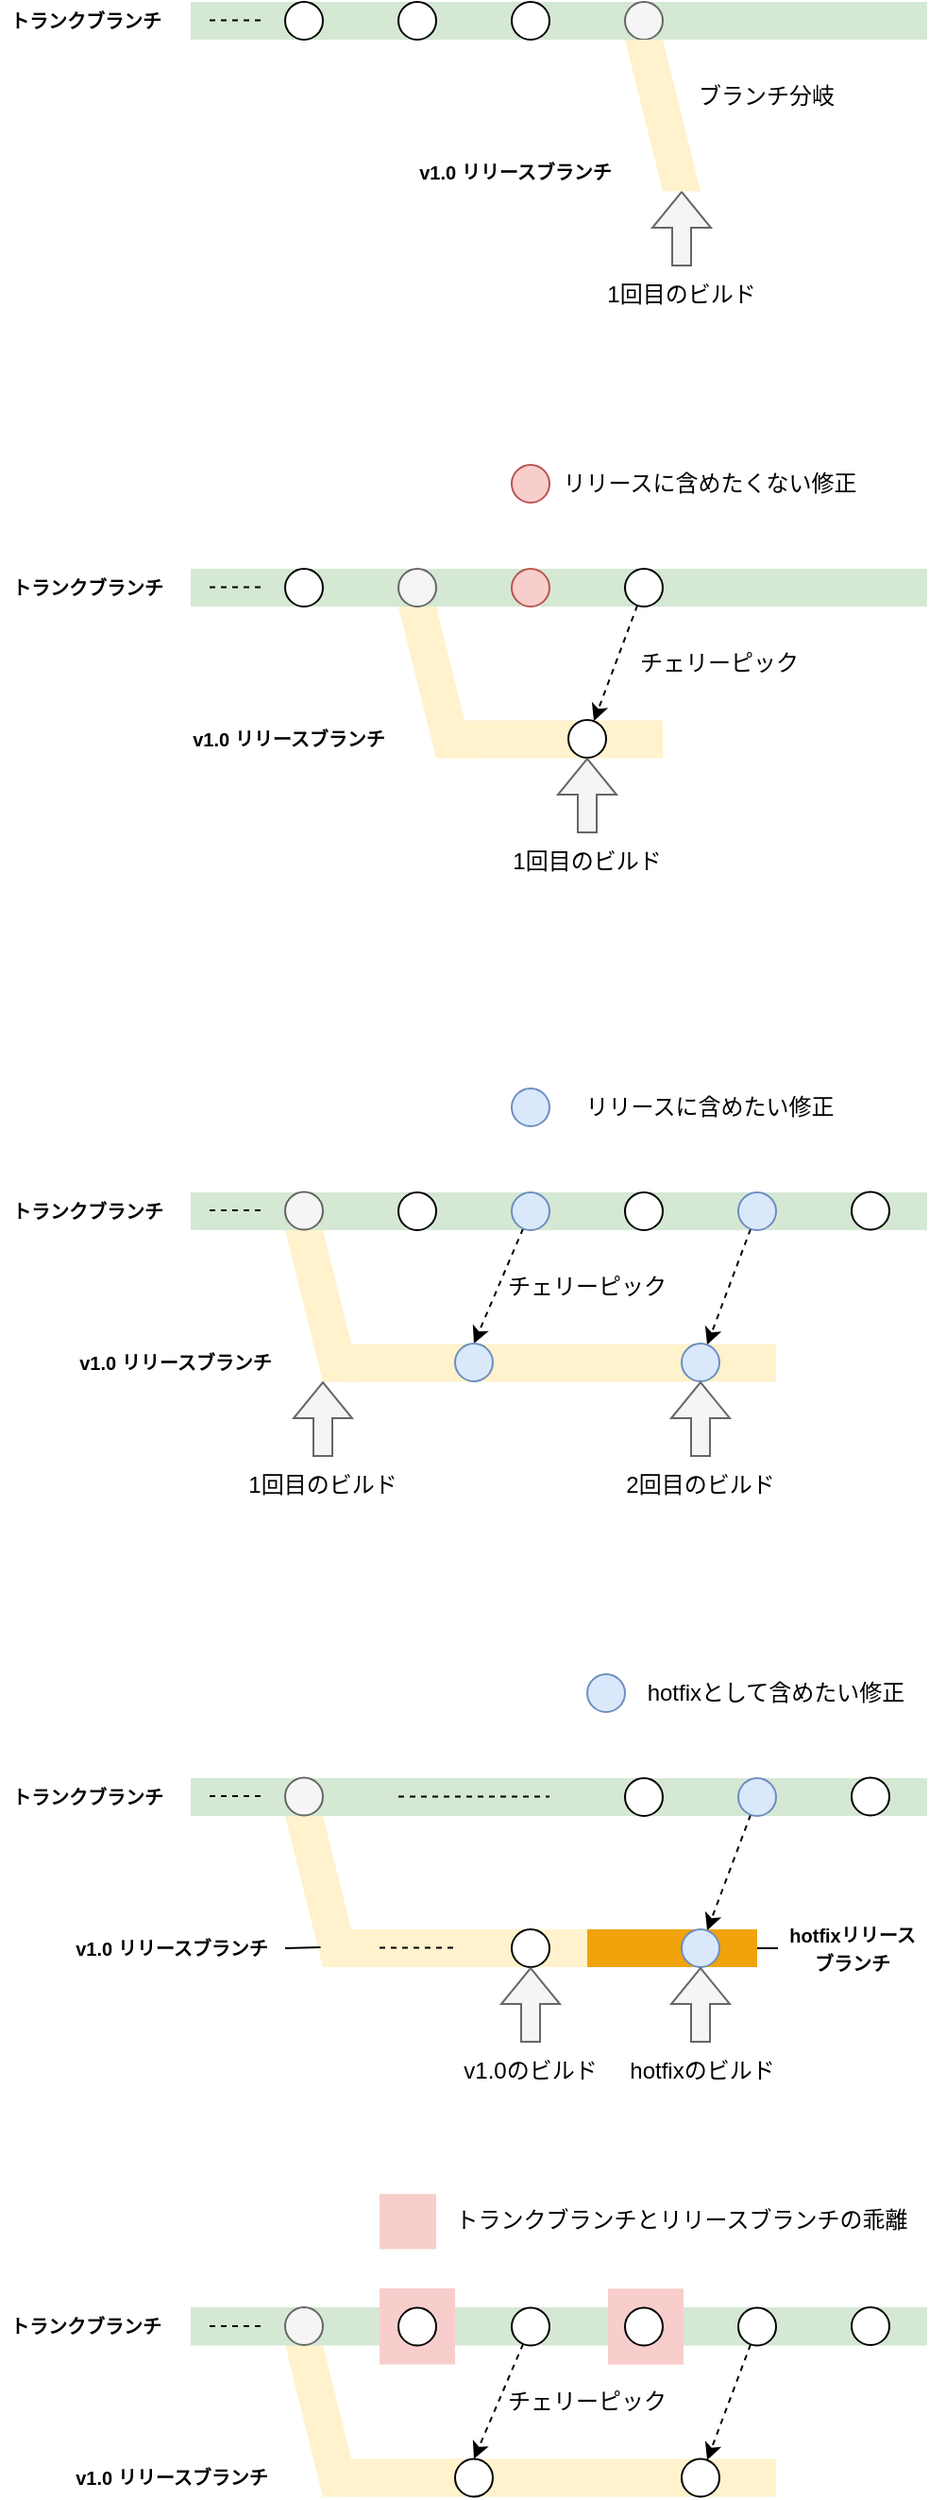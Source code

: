 <mxfile version="24.0.7" type="device">
  <diagram name="ページ1" id="_p8y2ZMvJbF9bzFV4q6h">
    <mxGraphModel dx="1035" dy="654" grid="1" gridSize="10" guides="1" tooltips="1" connect="1" arrows="1" fold="1" page="1" pageScale="1" pageWidth="827" pageHeight="1169" math="0" shadow="0">
      <root>
        <mxCell id="0" />
        <mxCell id="1" parent="0" />
        <mxCell id="YSzRyxxZKu7olnSzr28_-2" value="" style="rounded=0;whiteSpace=wrap;html=1;fillColor=#f0a30a;strokeColor=none;fontColor=#000000;" vertex="1" parent="1">
          <mxGeometry x="320" y="1040" width="90" height="20" as="geometry" />
        </mxCell>
        <mxCell id="YSzRyxxZKu7olnSzr28_-1" value="" style="group" vertex="1" connectable="0" parent="1">
          <mxGeometry x="160" y="979.75" width="160" height="80.25" as="geometry" />
        </mxCell>
        <mxCell id="HbvzMS01daK5KtU9_YOO-90" value="" style="rounded=0;whiteSpace=wrap;html=1;fillColor=#fff2cc;strokeColor=none;" parent="YSzRyxxZKu7olnSzr28_-1" vertex="1">
          <mxGeometry x="30" y="60.25" width="130" height="20" as="geometry" />
        </mxCell>
        <mxCell id="lpfqvlLdq34NH5uHOWzO-2" value="" style="shape=parallelogram;perimeter=parallelogramPerimeter;whiteSpace=wrap;html=1;fixedSize=1;fillColor=#fff2cc;strokeColor=none;flipH=1;" parent="YSzRyxxZKu7olnSzr28_-1" vertex="1">
          <mxGeometry width="40" height="80.25" as="geometry" />
        </mxCell>
        <mxCell id="lpfqvlLdq34NH5uHOWzO-17" value="" style="group" parent="1" vertex="1" connectable="0">
          <mxGeometry x="220" y="340" width="260" height="80.25" as="geometry" />
        </mxCell>
        <mxCell id="lpfqvlLdq34NH5uHOWzO-18" value="" style="rounded=0;whiteSpace=wrap;html=1;fillColor=#fff2cc;strokeColor=none;" parent="lpfqvlLdq34NH5uHOWzO-17" vertex="1">
          <mxGeometry x="30" y="60.25" width="110" height="20" as="geometry" />
        </mxCell>
        <mxCell id="lpfqvlLdq34NH5uHOWzO-19" value="" style="shape=parallelogram;perimeter=parallelogramPerimeter;whiteSpace=wrap;html=1;fixedSize=1;fillColor=#fff2cc;strokeColor=none;flipH=1;" parent="lpfqvlLdq34NH5uHOWzO-17" vertex="1">
          <mxGeometry width="40" height="80.25" as="geometry" />
        </mxCell>
        <mxCell id="lpfqvlLdq34NH5uHOWzO-12" value="" style="group" parent="1" vertex="1" connectable="0">
          <mxGeometry x="160" y="670" width="260" height="80.25" as="geometry" />
        </mxCell>
        <mxCell id="lpfqvlLdq34NH5uHOWzO-13" value="" style="rounded=0;whiteSpace=wrap;html=1;fillColor=#fff2cc;strokeColor=none;" parent="lpfqvlLdq34NH5uHOWzO-12" vertex="1">
          <mxGeometry x="30" y="60.25" width="230" height="20" as="geometry" />
        </mxCell>
        <mxCell id="lpfqvlLdq34NH5uHOWzO-14" value="" style="shape=parallelogram;perimeter=parallelogramPerimeter;whiteSpace=wrap;html=1;fixedSize=1;fillColor=#fff2cc;strokeColor=none;flipH=1;" parent="lpfqvlLdq34NH5uHOWzO-12" vertex="1">
          <mxGeometry width="40" height="80.25" as="geometry" />
        </mxCell>
        <mxCell id="lpfqvlLdq34NH5uHOWzO-7" value="" style="group" parent="1" vertex="1" connectable="0">
          <mxGeometry x="160" y="1260" width="260" height="80.25" as="geometry" />
        </mxCell>
        <mxCell id="lpfqvlLdq34NH5uHOWzO-4" value="" style="rounded=0;whiteSpace=wrap;html=1;fillColor=#fff2cc;strokeColor=none;" parent="lpfqvlLdq34NH5uHOWzO-7" vertex="1">
          <mxGeometry x="30" y="60.25" width="230" height="20" as="geometry" />
        </mxCell>
        <mxCell id="lpfqvlLdq34NH5uHOWzO-5" value="" style="shape=parallelogram;perimeter=parallelogramPerimeter;whiteSpace=wrap;html=1;fixedSize=1;fillColor=#fff2cc;strokeColor=none;flipH=1;" parent="lpfqvlLdq34NH5uHOWzO-7" vertex="1">
          <mxGeometry width="40" height="80.25" as="geometry" />
        </mxCell>
        <mxCell id="qTluzcmFmL69i6N4RuAm-2" value="" style="rounded=0;whiteSpace=wrap;html=1;fillColor=#d5e8d4;strokeColor=none;" parent="1" vertex="1">
          <mxGeometry x="110" y="1240" width="390" height="20.25" as="geometry" />
        </mxCell>
        <mxCell id="2vuED8A4F-XmMgElCVzB-1" value="" style="rounded=0;whiteSpace=wrap;html=1;fillColor=#f8cecc;strokeColor=none;" parent="1" vertex="1">
          <mxGeometry x="331" y="1230.13" width="40" height="40.25" as="geometry" />
        </mxCell>
        <mxCell id="p1uvAuJWru4tgl7bkKN8-22" value="" style="rounded=0;whiteSpace=wrap;html=1;fillColor=#d5e8d4;strokeColor=none;" parent="1" vertex="1">
          <mxGeometry x="110" y="20" width="390" height="20" as="geometry" />
        </mxCell>
        <mxCell id="qTluzcmFmL69i6N4RuAm-30" value="" style="rounded=0;whiteSpace=wrap;html=1;fillColor=#f8cecc;strokeColor=none;" parent="1" vertex="1">
          <mxGeometry x="210" y="1230" width="40" height="40.25" as="geometry" />
        </mxCell>
        <mxCell id="p1uvAuJWru4tgl7bkKN8-8" value="" style="ellipse;whiteSpace=wrap;html=1;aspect=fixed;" parent="1" vertex="1">
          <mxGeometry x="160" y="20" width="20" height="20" as="geometry" />
        </mxCell>
        <mxCell id="Q-xTxNDlCBi8yUghtBU0-15" value="" style="ellipse;whiteSpace=wrap;html=1;aspect=fixed;" parent="1" vertex="1">
          <mxGeometry x="220" y="20" width="20" height="20" as="geometry" />
        </mxCell>
        <mxCell id="kbSniEzKT8dJjR5d77Om-10" value="" style="ellipse;whiteSpace=wrap;html=1;aspect=fixed;" parent="1" vertex="1">
          <mxGeometry x="280" y="20" width="20" height="20" as="geometry" />
        </mxCell>
        <mxCell id="kbSniEzKT8dJjR5d77Om-11" value="" style="ellipse;whiteSpace=wrap;html=1;aspect=fixed;fillColor=#f5f5f5;strokeColor=#666666;fontColor=#333333;" parent="1" vertex="1">
          <mxGeometry x="340" y="20" width="20" height="20" as="geometry" />
        </mxCell>
        <mxCell id="p1uvAuJWru4tgl7bkKN8-2" value="&lt;font style=&quot;font-size: 10px;&quot;&gt;&lt;b&gt;トランクブランチ&lt;/b&gt;&lt;/font&gt;" style="text;html=1;strokeColor=none;fillColor=none;align=center;verticalAlign=middle;whiteSpace=wrap;rounded=0;" parent="1" vertex="1">
          <mxGeometry x="9" y="19.38" width="91" height="21.25" as="geometry" />
        </mxCell>
        <mxCell id="p1uvAuJWru4tgl7bkKN8-4" value="&lt;b&gt;&lt;font style=&quot;font-size: 10px;&quot;&gt;v1.0 リリースブランチ&lt;/font&gt;&lt;/b&gt;" style="text;html=1;strokeColor=none;fillColor=none;align=center;verticalAlign=middle;whiteSpace=wrap;rounded=0;" parent="1" vertex="1">
          <mxGeometry x="224" y="100.25" width="116" height="20" as="geometry" />
        </mxCell>
        <mxCell id="HbvzMS01daK5KtU9_YOO-7" value="" style="rounded=0;whiteSpace=wrap;html=1;fillColor=#d5e8d4;strokeColor=none;" parent="1" vertex="1">
          <mxGeometry x="110" y="650" width="390" height="20" as="geometry" />
        </mxCell>
        <mxCell id="HbvzMS01daK5KtU9_YOO-16" value="" style="ellipse;whiteSpace=wrap;html=1;aspect=fixed;fillColor=#f5f5f5;fontColor=#333333;strokeColor=#666666;" parent="1" vertex="1">
          <mxGeometry x="160" y="649.75" width="20" height="20" as="geometry" />
        </mxCell>
        <mxCell id="HbvzMS01daK5KtU9_YOO-36" style="rounded=0;orthogonalLoop=1;jettySize=auto;html=1;entryX=0.5;entryY=0;entryDx=0;entryDy=0;dashed=1;" parent="1" source="HbvzMS01daK5KtU9_YOO-23" target="HbvzMS01daK5KtU9_YOO-33" edge="1">
          <mxGeometry relative="1" as="geometry" />
        </mxCell>
        <mxCell id="HbvzMS01daK5KtU9_YOO-23" value="" style="ellipse;whiteSpace=wrap;html=1;aspect=fixed;fillColor=#dae8fc;strokeColor=#6c8ebf;" parent="1" vertex="1">
          <mxGeometry x="280" y="650" width="20" height="20" as="geometry" />
        </mxCell>
        <mxCell id="HbvzMS01daK5KtU9_YOO-25" value="" style="ellipse;whiteSpace=wrap;html=1;aspect=fixed;" parent="1" vertex="1">
          <mxGeometry x="340" y="650" width="20" height="20" as="geometry" />
        </mxCell>
        <mxCell id="HbvzMS01daK5KtU9_YOO-37" style="rounded=0;orthogonalLoop=1;jettySize=auto;html=1;dashed=1;" parent="1" source="HbvzMS01daK5KtU9_YOO-26" target="HbvzMS01daK5KtU9_YOO-34" edge="1">
          <mxGeometry relative="1" as="geometry" />
        </mxCell>
        <mxCell id="HbvzMS01daK5KtU9_YOO-26" value="" style="ellipse;whiteSpace=wrap;html=1;aspect=fixed;fillColor=#dae8fc;strokeColor=#6c8ebf;" parent="1" vertex="1">
          <mxGeometry x="400" y="650" width="20" height="20" as="geometry" />
        </mxCell>
        <mxCell id="HbvzMS01daK5KtU9_YOO-29" value="" style="ellipse;whiteSpace=wrap;html=1;aspect=fixed;" parent="1" vertex="1">
          <mxGeometry x="460" y="649.75" width="20" height="20" as="geometry" />
        </mxCell>
        <mxCell id="HbvzMS01daK5KtU9_YOO-33" value="" style="ellipse;whiteSpace=wrap;html=1;aspect=fixed;fillColor=#dae8fc;strokeColor=#6c8ebf;" parent="1" vertex="1">
          <mxGeometry x="250" y="730" width="20" height="20" as="geometry" />
        </mxCell>
        <mxCell id="HbvzMS01daK5KtU9_YOO-34" value="" style="ellipse;whiteSpace=wrap;html=1;aspect=fixed;fillColor=#dae8fc;strokeColor=#6c8ebf;" parent="1" vertex="1">
          <mxGeometry x="370" y="730" width="20" height="20" as="geometry" />
        </mxCell>
        <mxCell id="HbvzMS01daK5KtU9_YOO-39" value="" style="ellipse;whiteSpace=wrap;html=1;aspect=fixed;fillColor=#dae8fc;strokeColor=#6c8ebf;" parent="1" vertex="1">
          <mxGeometry x="280" y="595" width="20" height="20" as="geometry" />
        </mxCell>
        <mxCell id="HbvzMS01daK5KtU9_YOO-40" value="リリースに含めたい修正" style="text;html=1;align=center;verticalAlign=middle;whiteSpace=wrap;rounded=0;" parent="1" vertex="1">
          <mxGeometry x="310" y="590" width="150" height="30" as="geometry" />
        </mxCell>
        <mxCell id="HbvzMS01daK5KtU9_YOO-46" value="チェリーピック" style="text;html=1;align=center;verticalAlign=middle;whiteSpace=wrap;rounded=0;" parent="1" vertex="1">
          <mxGeometry x="270" y="685" width="100" height="30" as="geometry" />
        </mxCell>
        <mxCell id="HbvzMS01daK5KtU9_YOO-47" value="" style="ellipse;whiteSpace=wrap;html=1;aspect=fixed;" parent="1" vertex="1">
          <mxGeometry x="220" y="650" width="20" height="20" as="geometry" />
        </mxCell>
        <mxCell id="HbvzMS01daK5KtU9_YOO-51" value="" style="rounded=0;whiteSpace=wrap;html=1;fillColor=#d5e8d4;strokeColor=none;" parent="1" vertex="1">
          <mxGeometry x="110" y="320" width="390" height="20" as="geometry" />
        </mxCell>
        <mxCell id="HbvzMS01daK5KtU9_YOO-54" value="" style="ellipse;whiteSpace=wrap;html=1;aspect=fixed;" parent="1" vertex="1">
          <mxGeometry x="160" y="320" width="20" height="20" as="geometry" />
        </mxCell>
        <mxCell id="HbvzMS01daK5KtU9_YOO-56" value="" style="ellipse;whiteSpace=wrap;html=1;aspect=fixed;fillColor=#f5f5f5;fontColor=#333333;strokeColor=#666666;" parent="1" vertex="1">
          <mxGeometry x="220" y="320" width="20" height="20" as="geometry" />
        </mxCell>
        <mxCell id="HbvzMS01daK5KtU9_YOO-58" value="" style="ellipse;whiteSpace=wrap;html=1;aspect=fixed;fillColor=#f8cecc;strokeColor=#b85450;" parent="1" vertex="1">
          <mxGeometry x="280" y="320" width="20" height="20" as="geometry" />
        </mxCell>
        <mxCell id="HbvzMS01daK5KtU9_YOO-64" style="rounded=0;orthogonalLoop=1;jettySize=auto;html=1;dashed=1;" parent="1" source="HbvzMS01daK5KtU9_YOO-60" target="HbvzMS01daK5KtU9_YOO-63" edge="1">
          <mxGeometry relative="1" as="geometry" />
        </mxCell>
        <mxCell id="HbvzMS01daK5KtU9_YOO-60" value="" style="ellipse;whiteSpace=wrap;html=1;aspect=fixed;" parent="1" vertex="1">
          <mxGeometry x="340" y="320" width="20" height="20" as="geometry" />
        </mxCell>
        <mxCell id="HbvzMS01daK5KtU9_YOO-63" value="" style="ellipse;whiteSpace=wrap;html=1;aspect=fixed;" parent="1" vertex="1">
          <mxGeometry x="310" y="400" width="20" height="20" as="geometry" />
        </mxCell>
        <mxCell id="HbvzMS01daK5KtU9_YOO-65" value="チェリーピック" style="text;html=1;align=center;verticalAlign=middle;whiteSpace=wrap;rounded=0;" parent="1" vertex="1">
          <mxGeometry x="340" y="355" width="100" height="30" as="geometry" />
        </mxCell>
        <mxCell id="HbvzMS01daK5KtU9_YOO-66" value="" style="ellipse;whiteSpace=wrap;html=1;aspect=fixed;fillColor=#f8cecc;strokeColor=#b85450;" parent="1" vertex="1">
          <mxGeometry x="280" y="265" width="20" height="20" as="geometry" />
        </mxCell>
        <mxCell id="HbvzMS01daK5KtU9_YOO-67" value="リリースに含めたくない修正" style="text;html=1;align=center;verticalAlign=middle;whiteSpace=wrap;rounded=0;fontFamily=Helvetica;fontSize=12;fontColor=default;" parent="1" vertex="1">
          <mxGeometry x="300" y="260" width="170" height="30" as="geometry" />
        </mxCell>
        <mxCell id="HbvzMS01daK5KtU9_YOO-68" value="" style="shape=flexArrow;endArrow=classic;html=1;rounded=0;fillColor=#f5f5f5;strokeColor=#666666;" parent="1" edge="1">
          <mxGeometry width="50" height="50" relative="1" as="geometry">
            <mxPoint x="370" y="160" as="sourcePoint" />
            <mxPoint x="370" y="120" as="targetPoint" />
          </mxGeometry>
        </mxCell>
        <mxCell id="HbvzMS01daK5KtU9_YOO-69" value="1回目のビルド" style="text;html=1;align=center;verticalAlign=middle;whiteSpace=wrap;rounded=0;fontFamily=Helvetica;fontSize=12;fontColor=default;" parent="1" vertex="1">
          <mxGeometry x="320" y="160" width="100" height="30" as="geometry" />
        </mxCell>
        <mxCell id="HbvzMS01daK5KtU9_YOO-82" value="" style="shape=flexArrow;endArrow=classic;html=1;rounded=0;fillColor=#f5f5f5;strokeColor=#666666;" parent="1" edge="1">
          <mxGeometry width="50" height="50" relative="1" as="geometry">
            <mxPoint x="320" y="460" as="sourcePoint" />
            <mxPoint x="320" y="420" as="targetPoint" />
          </mxGeometry>
        </mxCell>
        <mxCell id="HbvzMS01daK5KtU9_YOO-83" value="1回目のビルド" style="text;html=1;align=center;verticalAlign=middle;whiteSpace=wrap;rounded=0;fontFamily=Helvetica;fontSize=12;fontColor=default;" parent="1" vertex="1">
          <mxGeometry x="270" y="460" width="100" height="30" as="geometry" />
        </mxCell>
        <mxCell id="HbvzMS01daK5KtU9_YOO-84" value="" style="shape=flexArrow;endArrow=classic;html=1;rounded=0;fillColor=#f5f5f5;strokeColor=#666666;" parent="1" edge="1">
          <mxGeometry width="50" height="50" relative="1" as="geometry">
            <mxPoint x="180" y="790" as="sourcePoint" />
            <mxPoint x="180" y="750" as="targetPoint" />
          </mxGeometry>
        </mxCell>
        <mxCell id="HbvzMS01daK5KtU9_YOO-85" value="1回目のビルド" style="text;html=1;align=center;verticalAlign=middle;whiteSpace=wrap;rounded=0;fontFamily=Helvetica;fontSize=12;fontColor=default;" parent="1" vertex="1">
          <mxGeometry x="130" y="790" width="100" height="30" as="geometry" />
        </mxCell>
        <mxCell id="HbvzMS01daK5KtU9_YOO-86" value="" style="shape=flexArrow;endArrow=classic;html=1;rounded=0;fillColor=#f5f5f5;strokeColor=#666666;" parent="1" edge="1">
          <mxGeometry width="50" height="50" relative="1" as="geometry">
            <mxPoint x="380" y="790" as="sourcePoint" />
            <mxPoint x="380" y="750" as="targetPoint" />
          </mxGeometry>
        </mxCell>
        <mxCell id="HbvzMS01daK5KtU9_YOO-87" value="2回目のビルド" style="text;html=1;align=center;verticalAlign=middle;whiteSpace=wrap;rounded=0;fontFamily=Helvetica;fontSize=12;fontColor=default;" parent="1" vertex="1">
          <mxGeometry x="330" y="790" width="100" height="30" as="geometry" />
        </mxCell>
        <mxCell id="HbvzMS01daK5KtU9_YOO-89" value="ブランチ分岐" style="text;html=1;align=center;verticalAlign=middle;whiteSpace=wrap;rounded=0;fontFamily=Helvetica;fontSize=12;fontColor=default;" parent="1" vertex="1">
          <mxGeometry x="370" y="55" width="90" height="30" as="geometry" />
        </mxCell>
        <mxCell id="HbvzMS01daK5KtU9_YOO-91" value="" style="rounded=0;whiteSpace=wrap;html=1;fillColor=#d5e8d4;strokeColor=none;" parent="1" vertex="1">
          <mxGeometry x="110" y="960" width="390" height="20" as="geometry" />
        </mxCell>
        <mxCell id="HbvzMS01daK5KtU9_YOO-94" value="" style="ellipse;whiteSpace=wrap;html=1;aspect=fixed;fillColor=#f5f5f5;fontColor=#333333;strokeColor=#666666;" parent="1" vertex="1">
          <mxGeometry x="160" y="959.75" width="20" height="20" as="geometry" />
        </mxCell>
        <mxCell id="YSzRyxxZKu7olnSzr28_-3" style="rounded=0;orthogonalLoop=1;jettySize=auto;html=1;entryX=0.531;entryY=0.869;entryDx=0;entryDy=0;endArrow=none;endFill=0;exitX=1;exitY=0.5;exitDx=0;exitDy=0;entryPerimeter=0;" edge="1" parent="1" source="HbvzMS01daK5KtU9_YOO-96" target="lpfqvlLdq34NH5uHOWzO-2">
          <mxGeometry relative="1" as="geometry" />
        </mxCell>
        <mxCell id="HbvzMS01daK5KtU9_YOO-96" value="&lt;b&gt;&lt;font style=&quot;font-size: 10px;&quot;&gt;v1.0 リリースブランチ&lt;/font&gt;&lt;/b&gt;" style="text;html=1;strokeColor=none;fillColor=none;align=center;verticalAlign=middle;whiteSpace=wrap;rounded=0;" parent="1" vertex="1">
          <mxGeometry x="40" y="1040" width="120" height="20" as="geometry" />
        </mxCell>
        <mxCell id="HbvzMS01daK5KtU9_YOO-102" value="" style="ellipse;whiteSpace=wrap;html=1;aspect=fixed;" parent="1" vertex="1">
          <mxGeometry x="340" y="960" width="20" height="20" as="geometry" />
        </mxCell>
        <mxCell id="HbvzMS01daK5KtU9_YOO-103" style="rounded=0;orthogonalLoop=1;jettySize=auto;html=1;dashed=1;" parent="1" source="HbvzMS01daK5KtU9_YOO-104" target="HbvzMS01daK5KtU9_YOO-109" edge="1">
          <mxGeometry relative="1" as="geometry" />
        </mxCell>
        <mxCell id="HbvzMS01daK5KtU9_YOO-104" value="" style="ellipse;whiteSpace=wrap;html=1;aspect=fixed;fillColor=#dae8fc;strokeColor=#6c8ebf;" parent="1" vertex="1">
          <mxGeometry x="400" y="960" width="20" height="20" as="geometry" />
        </mxCell>
        <mxCell id="HbvzMS01daK5KtU9_YOO-105" value="" style="ellipse;whiteSpace=wrap;html=1;aspect=fixed;" parent="1" vertex="1">
          <mxGeometry x="460" y="959.75" width="20" height="20" as="geometry" />
        </mxCell>
        <mxCell id="HbvzMS01daK5KtU9_YOO-108" value="" style="ellipse;whiteSpace=wrap;html=1;aspect=fixed;" parent="1" vertex="1">
          <mxGeometry x="280" y="1040" width="20" height="20" as="geometry" />
        </mxCell>
        <mxCell id="HbvzMS01daK5KtU9_YOO-109" value="" style="ellipse;whiteSpace=wrap;html=1;aspect=fixed;fillColor=#dae8fc;strokeColor=#6c8ebf;" parent="1" vertex="1">
          <mxGeometry x="370" y="1040" width="20" height="20" as="geometry" />
        </mxCell>
        <mxCell id="HbvzMS01daK5KtU9_YOO-110" value="" style="ellipse;whiteSpace=wrap;html=1;aspect=fixed;fillColor=#dae8fc;strokeColor=#6c8ebf;" parent="1" vertex="1">
          <mxGeometry x="320" y="905" width="20" height="20" as="geometry" />
        </mxCell>
        <mxCell id="HbvzMS01daK5KtU9_YOO-111" value="hotfixとして含めたい修正" style="text;html=1;align=center;verticalAlign=middle;whiteSpace=wrap;rounded=0;" parent="1" vertex="1">
          <mxGeometry x="340" y="900" width="160" height="30" as="geometry" />
        </mxCell>
        <mxCell id="HbvzMS01daK5KtU9_YOO-115" value="" style="shape=flexArrow;endArrow=classic;html=1;rounded=0;fillColor=#f5f5f5;strokeColor=#666666;" parent="1" edge="1">
          <mxGeometry width="50" height="50" relative="1" as="geometry">
            <mxPoint x="290" y="1100" as="sourcePoint" />
            <mxPoint x="290" y="1060" as="targetPoint" />
          </mxGeometry>
        </mxCell>
        <mxCell id="HbvzMS01daK5KtU9_YOO-116" value="v1.0のビルド" style="text;html=1;align=center;verticalAlign=middle;whiteSpace=wrap;rounded=0;fontFamily=Helvetica;fontSize=12;fontColor=default;" parent="1" vertex="1">
          <mxGeometry x="245" y="1100" width="90" height="30" as="geometry" />
        </mxCell>
        <mxCell id="HbvzMS01daK5KtU9_YOO-117" value="" style="shape=flexArrow;endArrow=classic;html=1;rounded=0;fillColor=#f5f5f5;strokeColor=#666666;" parent="1" edge="1">
          <mxGeometry width="50" height="50" relative="1" as="geometry">
            <mxPoint x="380" y="1100" as="sourcePoint" />
            <mxPoint x="380" y="1060" as="targetPoint" />
          </mxGeometry>
        </mxCell>
        <mxCell id="HbvzMS01daK5KtU9_YOO-118" value="hotfixのビルド" style="text;html=1;align=center;verticalAlign=middle;whiteSpace=wrap;rounded=0;fontFamily=Helvetica;fontSize=12;fontColor=default;" parent="1" vertex="1">
          <mxGeometry x="331" y="1100" width="100" height="30" as="geometry" />
        </mxCell>
        <mxCell id="HbvzMS01daK5KtU9_YOO-120" value="" style="endArrow=none;html=1;rounded=0;dashed=1;endFill=0;" parent="1" edge="1">
          <mxGeometry width="50" height="50" relative="1" as="geometry">
            <mxPoint x="220" y="969.8" as="sourcePoint" />
            <mxPoint x="300" y="969.8" as="targetPoint" />
          </mxGeometry>
        </mxCell>
        <mxCell id="HbvzMS01daK5KtU9_YOO-123" value="" style="endArrow=none;html=1;rounded=0;dashed=1;endFill=0;" parent="1" edge="1">
          <mxGeometry width="50" height="50" relative="1" as="geometry">
            <mxPoint x="210" y="1049.8" as="sourcePoint" />
            <mxPoint x="250" y="1049.8" as="targetPoint" />
          </mxGeometry>
        </mxCell>
        <mxCell id="qTluzcmFmL69i6N4RuAm-5" value="" style="ellipse;whiteSpace=wrap;html=1;aspect=fixed;fillColor=#f5f5f5;fontColor=#333333;strokeColor=#666666;" parent="1" vertex="1">
          <mxGeometry x="160" y="1240" width="20" height="20" as="geometry" />
        </mxCell>
        <mxCell id="qTluzcmFmL69i6N4RuAm-10" style="rounded=0;orthogonalLoop=1;jettySize=auto;html=1;entryX=0.5;entryY=0;entryDx=0;entryDy=0;dashed=1;" parent="1" source="qTluzcmFmL69i6N4RuAm-11" target="qTluzcmFmL69i6N4RuAm-19" edge="1">
          <mxGeometry relative="1" as="geometry" />
        </mxCell>
        <mxCell id="qTluzcmFmL69i6N4RuAm-11" value="" style="ellipse;whiteSpace=wrap;html=1;aspect=fixed;" parent="1" vertex="1">
          <mxGeometry x="280" y="1240.25" width="20" height="20" as="geometry" />
        </mxCell>
        <mxCell id="qTluzcmFmL69i6N4RuAm-13" value="" style="ellipse;whiteSpace=wrap;html=1;aspect=fixed;" parent="1" vertex="1">
          <mxGeometry x="340" y="1240.25" width="20" height="20" as="geometry" />
        </mxCell>
        <mxCell id="qTluzcmFmL69i6N4RuAm-14" style="rounded=0;orthogonalLoop=1;jettySize=auto;html=1;dashed=1;" parent="1" source="qTluzcmFmL69i6N4RuAm-15" target="qTluzcmFmL69i6N4RuAm-20" edge="1">
          <mxGeometry relative="1" as="geometry" />
        </mxCell>
        <mxCell id="qTluzcmFmL69i6N4RuAm-15" value="" style="ellipse;whiteSpace=wrap;html=1;aspect=fixed;" parent="1" vertex="1">
          <mxGeometry x="400" y="1240.25" width="20" height="20" as="geometry" />
        </mxCell>
        <mxCell id="qTluzcmFmL69i6N4RuAm-16" value="" style="ellipse;whiteSpace=wrap;html=1;aspect=fixed;" parent="1" vertex="1">
          <mxGeometry x="460" y="1240" width="20" height="20" as="geometry" />
        </mxCell>
        <mxCell id="qTluzcmFmL69i6N4RuAm-19" value="" style="ellipse;whiteSpace=wrap;html=1;aspect=fixed;" parent="1" vertex="1">
          <mxGeometry x="250" y="1320.25" width="20" height="20" as="geometry" />
        </mxCell>
        <mxCell id="qTluzcmFmL69i6N4RuAm-20" value="" style="ellipse;whiteSpace=wrap;html=1;aspect=fixed;" parent="1" vertex="1">
          <mxGeometry x="370" y="1320.25" width="20" height="20" as="geometry" />
        </mxCell>
        <mxCell id="qTluzcmFmL69i6N4RuAm-22" value="トランクブランチとリリースブランチの乖離" style="text;html=1;align=center;verticalAlign=middle;whiteSpace=wrap;rounded=0;" parent="1" vertex="1">
          <mxGeometry x="240" y="1179.25" width="260" height="30" as="geometry" />
        </mxCell>
        <mxCell id="qTluzcmFmL69i6N4RuAm-23" value="チェリーピック" style="text;html=1;align=center;verticalAlign=middle;whiteSpace=wrap;rounded=0;" parent="1" vertex="1">
          <mxGeometry x="270" y="1275.25" width="100" height="30" as="geometry" />
        </mxCell>
        <mxCell id="qTluzcmFmL69i6N4RuAm-25" value="" style="ellipse;whiteSpace=wrap;html=1;aspect=fixed;" parent="1" vertex="1">
          <mxGeometry x="220" y="1240.25" width="20" height="20" as="geometry" />
        </mxCell>
        <mxCell id="2vuED8A4F-XmMgElCVzB-2" value="" style="rounded=0;whiteSpace=wrap;html=1;fillColor=#f8cecc;strokeColor=none;" parent="1" vertex="1">
          <mxGeometry x="210" y="1180" width="30" height="29.25" as="geometry" />
        </mxCell>
        <mxCell id="lpfqvlLdq34NH5uHOWzO-10" value="" style="shape=parallelogram;perimeter=parallelogramPerimeter;whiteSpace=wrap;html=1;fixedSize=1;fillColor=#fff2cc;strokeColor=none;flipH=1;" parent="1" vertex="1">
          <mxGeometry x="340" y="40" width="40" height="80.25" as="geometry" />
        </mxCell>
        <mxCell id="lpfqvlLdq34NH5uHOWzO-20" value="" style="endArrow=none;html=1;rounded=0;dashed=1;endFill=0;" parent="1" edge="1">
          <mxGeometry width="50" height="50" relative="1" as="geometry">
            <mxPoint x="120" y="1250" as="sourcePoint" />
            <mxPoint x="150" y="1250" as="targetPoint" />
          </mxGeometry>
        </mxCell>
        <mxCell id="lpfqvlLdq34NH5uHOWzO-21" value="" style="endArrow=none;html=1;rounded=0;dashed=1;endFill=0;" parent="1" edge="1">
          <mxGeometry width="50" height="50" relative="1" as="geometry">
            <mxPoint x="120" y="969.54" as="sourcePoint" />
            <mxPoint x="150" y="969.54" as="targetPoint" />
          </mxGeometry>
        </mxCell>
        <mxCell id="lpfqvlLdq34NH5uHOWzO-22" value="" style="endArrow=none;html=1;rounded=0;dashed=1;endFill=0;" parent="1" edge="1">
          <mxGeometry width="50" height="50" relative="1" as="geometry">
            <mxPoint x="120" y="659.47" as="sourcePoint" />
            <mxPoint x="150" y="659.47" as="targetPoint" />
          </mxGeometry>
        </mxCell>
        <mxCell id="lpfqvlLdq34NH5uHOWzO-23" value="" style="endArrow=none;html=1;rounded=0;dashed=1;endFill=0;" parent="1" edge="1">
          <mxGeometry width="50" height="50" relative="1" as="geometry">
            <mxPoint x="120" y="329.72" as="sourcePoint" />
            <mxPoint x="150" y="329.72" as="targetPoint" />
          </mxGeometry>
        </mxCell>
        <mxCell id="lpfqvlLdq34NH5uHOWzO-24" value="" style="endArrow=none;html=1;rounded=0;dashed=1;endFill=0;" parent="1" edge="1">
          <mxGeometry width="50" height="50" relative="1" as="geometry">
            <mxPoint x="120" y="29.78" as="sourcePoint" />
            <mxPoint x="150" y="29.78" as="targetPoint" />
          </mxGeometry>
        </mxCell>
        <mxCell id="YSzRyxxZKu7olnSzr28_-5" style="rounded=0;orthogonalLoop=1;jettySize=auto;html=1;entryX=1;entryY=0.5;entryDx=0;entryDy=0;endArrow=none;endFill=0;" edge="1" parent="1" source="YSzRyxxZKu7olnSzr28_-4" target="YSzRyxxZKu7olnSzr28_-2">
          <mxGeometry relative="1" as="geometry" />
        </mxCell>
        <mxCell id="YSzRyxxZKu7olnSzr28_-4" value="&lt;font style=&quot;font-size: 10px;&quot;&gt;&lt;b&gt;hotfixリリース&lt;/b&gt;&lt;/font&gt;&lt;div&gt;&lt;font style=&quot;font-size: 10px;&quot;&gt;&lt;b&gt;ブランチ&lt;/b&gt;&lt;/font&gt;&lt;/div&gt;" style="text;html=1;strokeColor=none;fillColor=none;align=center;verticalAlign=middle;whiteSpace=wrap;rounded=0;" vertex="1" parent="1">
          <mxGeometry x="421" y="1030" width="79" height="40" as="geometry" />
        </mxCell>
        <mxCell id="YSzRyxxZKu7olnSzr28_-6" value="&lt;font style=&quot;font-size: 10px;&quot;&gt;&lt;b&gt;トランクブランチ&lt;/b&gt;&lt;/font&gt;" style="text;html=1;strokeColor=none;fillColor=none;align=center;verticalAlign=middle;whiteSpace=wrap;rounded=0;" vertex="1" parent="1">
          <mxGeometry x="9.5" y="319.38" width="91" height="21.25" as="geometry" />
        </mxCell>
        <mxCell id="YSzRyxxZKu7olnSzr28_-7" value="&lt;b&gt;&lt;font style=&quot;font-size: 10px;&quot;&gt;v1.0 リリースブランチ&lt;/font&gt;&lt;/b&gt;" style="text;html=1;strokeColor=none;fillColor=none;align=center;verticalAlign=middle;whiteSpace=wrap;rounded=0;" vertex="1" parent="1">
          <mxGeometry x="104" y="400" width="116" height="20" as="geometry" />
        </mxCell>
        <mxCell id="YSzRyxxZKu7olnSzr28_-8" value="&lt;font style=&quot;font-size: 10px;&quot;&gt;&lt;b&gt;トランクブランチ&lt;/b&gt;&lt;/font&gt;" style="text;html=1;strokeColor=none;fillColor=none;align=center;verticalAlign=middle;whiteSpace=wrap;rounded=0;" vertex="1" parent="1">
          <mxGeometry x="9.5" y="649.37" width="91" height="21.25" as="geometry" />
        </mxCell>
        <mxCell id="YSzRyxxZKu7olnSzr28_-9" value="&lt;b&gt;&lt;font style=&quot;font-size: 10px;&quot;&gt;v1.0 リリースブランチ&lt;/font&gt;&lt;/b&gt;" style="text;html=1;strokeColor=none;fillColor=none;align=center;verticalAlign=middle;whiteSpace=wrap;rounded=0;" vertex="1" parent="1">
          <mxGeometry x="44" y="730" width="116" height="20" as="geometry" />
        </mxCell>
        <mxCell id="YSzRyxxZKu7olnSzr28_-10" value="&lt;font style=&quot;font-size: 10px;&quot;&gt;&lt;b&gt;トランクブランチ&lt;/b&gt;&lt;/font&gt;" style="text;html=1;strokeColor=none;fillColor=none;align=center;verticalAlign=middle;whiteSpace=wrap;rounded=0;" vertex="1" parent="1">
          <mxGeometry x="9.5" y="959.38" width="91" height="21.25" as="geometry" />
        </mxCell>
        <mxCell id="YSzRyxxZKu7olnSzr28_-11" value="&lt;font style=&quot;font-size: 10px;&quot;&gt;&lt;b&gt;トランクブランチ&lt;/b&gt;&lt;/font&gt;" style="text;html=1;strokeColor=none;fillColor=none;align=center;verticalAlign=middle;whiteSpace=wrap;rounded=0;" vertex="1" parent="1">
          <mxGeometry x="9" y="1239.63" width="91" height="21.25" as="geometry" />
        </mxCell>
        <mxCell id="YSzRyxxZKu7olnSzr28_-12" value="&lt;b&gt;&lt;font style=&quot;font-size: 10px;&quot;&gt;v1.0 リリースブランチ&lt;/font&gt;&lt;/b&gt;" style="text;html=1;strokeColor=none;fillColor=none;align=center;verticalAlign=middle;whiteSpace=wrap;rounded=0;" vertex="1" parent="1">
          <mxGeometry x="40" y="1320.25" width="120" height="20" as="geometry" />
        </mxCell>
      </root>
    </mxGraphModel>
  </diagram>
</mxfile>
